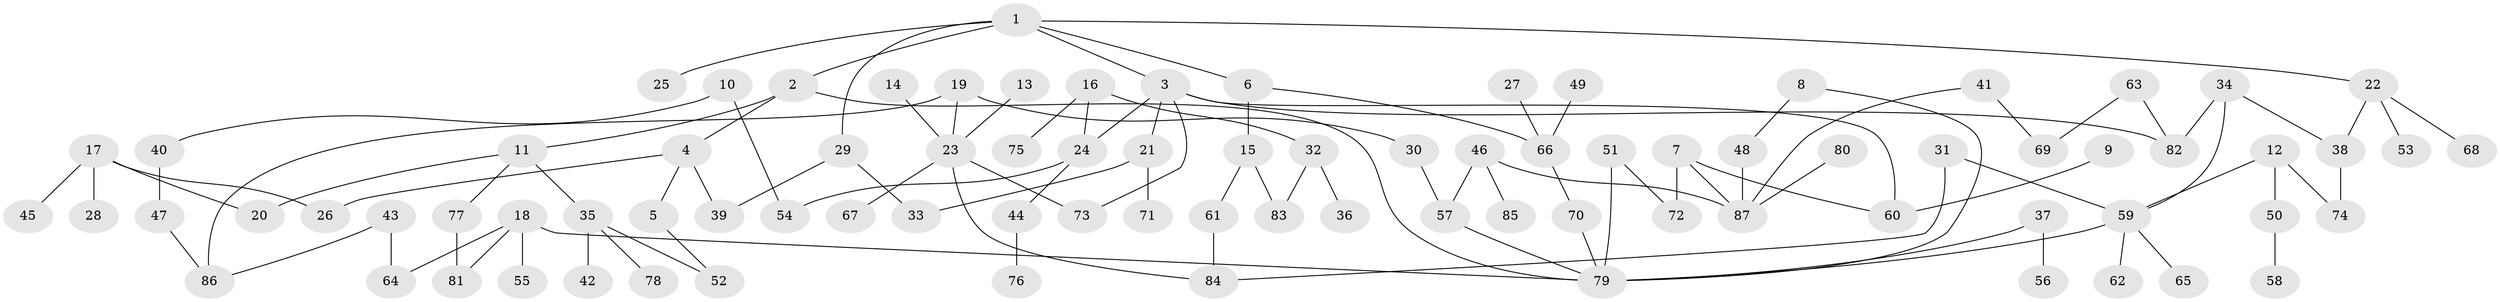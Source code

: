 // original degree distribution, {6: 0.020833333333333332, 3: 0.18055555555555555, 4: 0.08333333333333333, 5: 0.020833333333333332, 9: 0.006944444444444444, 7: 0.013888888888888888, 1: 0.3611111111111111, 2: 0.3125}
// Generated by graph-tools (version 1.1) at 2025/36/03/04/25 23:36:12]
// undirected, 87 vertices, 105 edges
graph export_dot {
  node [color=gray90,style=filled];
  1;
  2;
  3;
  4;
  5;
  6;
  7;
  8;
  9;
  10;
  11;
  12;
  13;
  14;
  15;
  16;
  17;
  18;
  19;
  20;
  21;
  22;
  23;
  24;
  25;
  26;
  27;
  28;
  29;
  30;
  31;
  32;
  33;
  34;
  35;
  36;
  37;
  38;
  39;
  40;
  41;
  42;
  43;
  44;
  45;
  46;
  47;
  48;
  49;
  50;
  51;
  52;
  53;
  54;
  55;
  56;
  57;
  58;
  59;
  60;
  61;
  62;
  63;
  64;
  65;
  66;
  67;
  68;
  69;
  70;
  71;
  72;
  73;
  74;
  75;
  76;
  77;
  78;
  79;
  80;
  81;
  82;
  83;
  84;
  85;
  86;
  87;
  1 -- 2 [weight=1.0];
  1 -- 3 [weight=1.0];
  1 -- 6 [weight=1.0];
  1 -- 22 [weight=1.0];
  1 -- 25 [weight=1.0];
  1 -- 29 [weight=1.0];
  2 -- 4 [weight=1.0];
  2 -- 11 [weight=1.0];
  2 -- 79 [weight=1.0];
  3 -- 21 [weight=1.0];
  3 -- 24 [weight=1.0];
  3 -- 60 [weight=1.0];
  3 -- 73 [weight=1.0];
  3 -- 82 [weight=1.0];
  4 -- 5 [weight=1.0];
  4 -- 26 [weight=1.0];
  4 -- 39 [weight=1.0];
  5 -- 52 [weight=1.0];
  6 -- 15 [weight=1.0];
  6 -- 66 [weight=1.0];
  7 -- 60 [weight=1.0];
  7 -- 72 [weight=1.0];
  7 -- 87 [weight=1.0];
  8 -- 48 [weight=1.0];
  8 -- 79 [weight=1.0];
  9 -- 60 [weight=1.0];
  10 -- 40 [weight=1.0];
  10 -- 54 [weight=1.0];
  11 -- 20 [weight=1.0];
  11 -- 35 [weight=1.0];
  11 -- 77 [weight=1.0];
  12 -- 50 [weight=1.0];
  12 -- 59 [weight=1.0];
  12 -- 74 [weight=1.0];
  13 -- 23 [weight=1.0];
  14 -- 23 [weight=1.0];
  15 -- 61 [weight=1.0];
  15 -- 83 [weight=1.0];
  16 -- 24 [weight=1.0];
  16 -- 32 [weight=1.0];
  16 -- 75 [weight=1.0];
  17 -- 20 [weight=1.0];
  17 -- 26 [weight=1.0];
  17 -- 28 [weight=1.0];
  17 -- 45 [weight=1.0];
  18 -- 55 [weight=1.0];
  18 -- 64 [weight=1.0];
  18 -- 79 [weight=1.0];
  18 -- 81 [weight=1.0];
  19 -- 23 [weight=1.0];
  19 -- 30 [weight=1.0];
  19 -- 86 [weight=1.0];
  21 -- 33 [weight=1.0];
  21 -- 71 [weight=1.0];
  22 -- 38 [weight=1.0];
  22 -- 53 [weight=1.0];
  22 -- 68 [weight=1.0];
  23 -- 67 [weight=1.0];
  23 -- 73 [weight=1.0];
  23 -- 84 [weight=1.0];
  24 -- 44 [weight=1.0];
  24 -- 54 [weight=1.0];
  27 -- 66 [weight=1.0];
  29 -- 33 [weight=1.0];
  29 -- 39 [weight=1.0];
  30 -- 57 [weight=1.0];
  31 -- 59 [weight=1.0];
  31 -- 84 [weight=1.0];
  32 -- 36 [weight=1.0];
  32 -- 83 [weight=1.0];
  34 -- 38 [weight=1.0];
  34 -- 59 [weight=1.0];
  34 -- 82 [weight=1.0];
  35 -- 42 [weight=1.0];
  35 -- 52 [weight=1.0];
  35 -- 78 [weight=1.0];
  37 -- 56 [weight=1.0];
  37 -- 79 [weight=1.0];
  38 -- 74 [weight=1.0];
  40 -- 47 [weight=1.0];
  41 -- 69 [weight=1.0];
  41 -- 87 [weight=1.0];
  43 -- 64 [weight=1.0];
  43 -- 86 [weight=1.0];
  44 -- 76 [weight=1.0];
  46 -- 57 [weight=1.0];
  46 -- 85 [weight=1.0];
  46 -- 87 [weight=1.0];
  47 -- 86 [weight=1.0];
  48 -- 87 [weight=1.0];
  49 -- 66 [weight=1.0];
  50 -- 58 [weight=1.0];
  51 -- 72 [weight=1.0];
  51 -- 79 [weight=1.0];
  57 -- 79 [weight=1.0];
  59 -- 62 [weight=1.0];
  59 -- 65 [weight=1.0];
  59 -- 79 [weight=1.0];
  61 -- 84 [weight=1.0];
  63 -- 69 [weight=1.0];
  63 -- 82 [weight=1.0];
  66 -- 70 [weight=1.0];
  70 -- 79 [weight=1.0];
  77 -- 81 [weight=1.0];
  80 -- 87 [weight=1.0];
}
